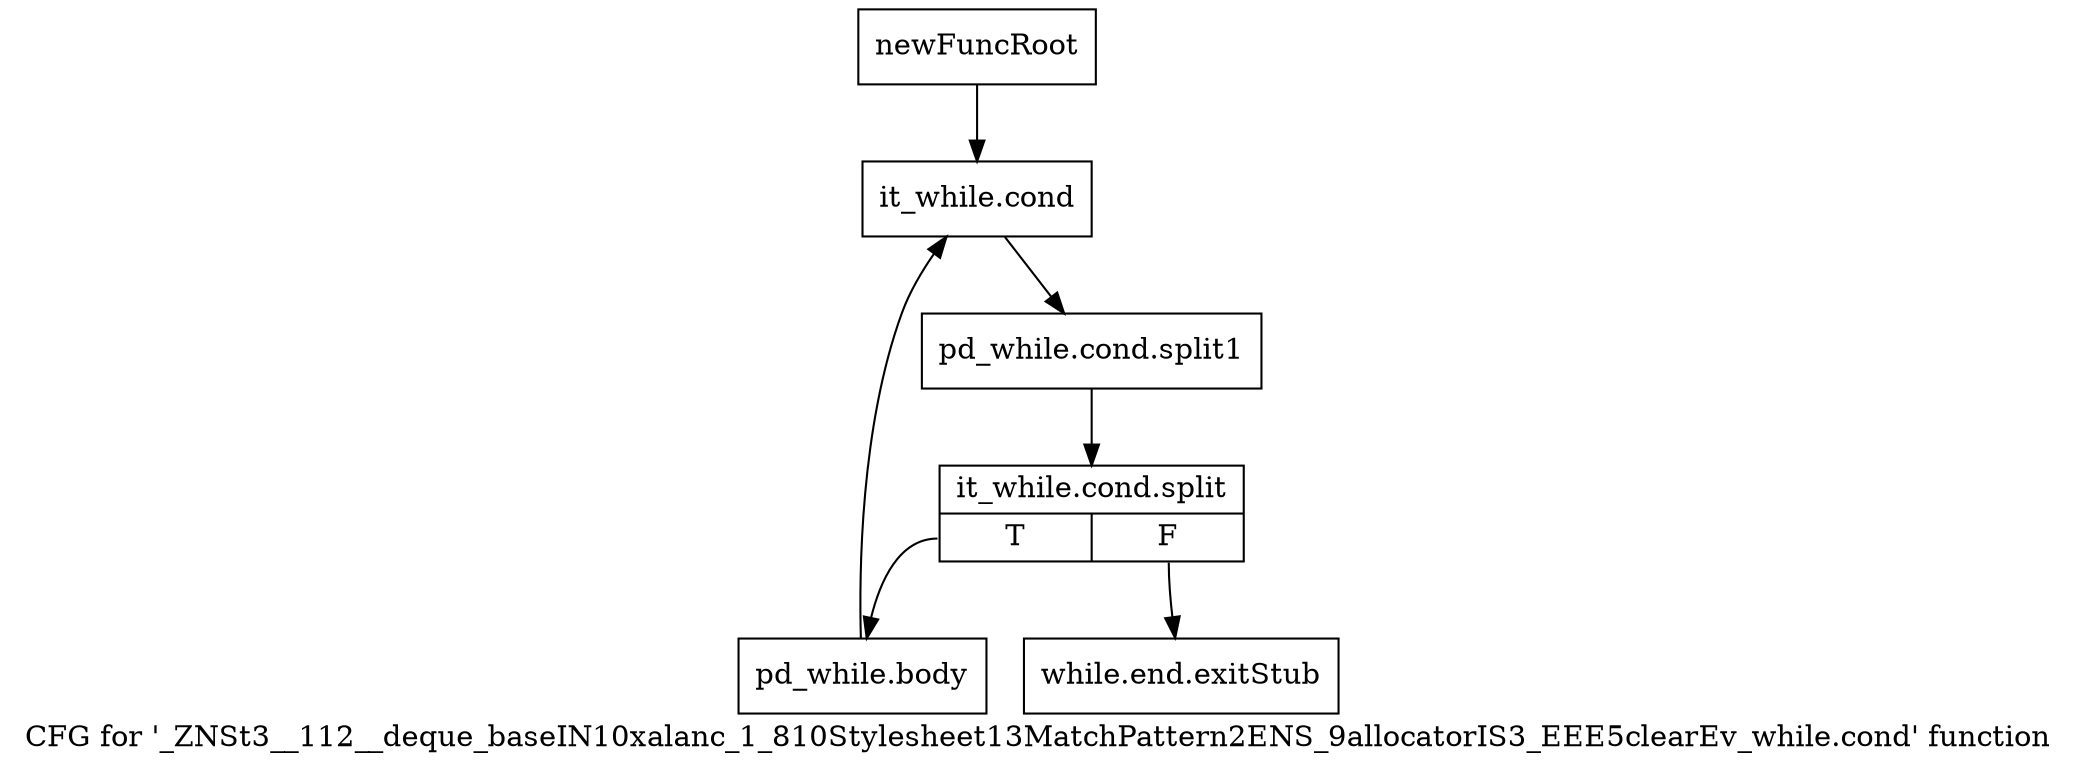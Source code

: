 digraph "CFG for '_ZNSt3__112__deque_baseIN10xalanc_1_810Stylesheet13MatchPattern2ENS_9allocatorIS3_EEE5clearEv_while.cond' function" {
	label="CFG for '_ZNSt3__112__deque_baseIN10xalanc_1_810Stylesheet13MatchPattern2ENS_9allocatorIS3_EEE5clearEv_while.cond' function";

	Node0xa018690 [shape=record,label="{newFuncRoot}"];
	Node0xa018690 -> Node0xa018730;
	Node0xa0186e0 [shape=record,label="{while.end.exitStub}"];
	Node0xa018730 [shape=record,label="{it_while.cond}"];
	Node0xa018730 -> Node0xd1125e0;
	Node0xd1125e0 [shape=record,label="{pd_while.cond.split1}"];
	Node0xd1125e0 -> Node0xd112630;
	Node0xd112630 [shape=record,label="{it_while.cond.split|{<s0>T|<s1>F}}"];
	Node0xd112630:s0 -> Node0xa018780;
	Node0xd112630:s1 -> Node0xa0186e0;
	Node0xa018780 [shape=record,label="{pd_while.body}"];
	Node0xa018780 -> Node0xa018730;
}
